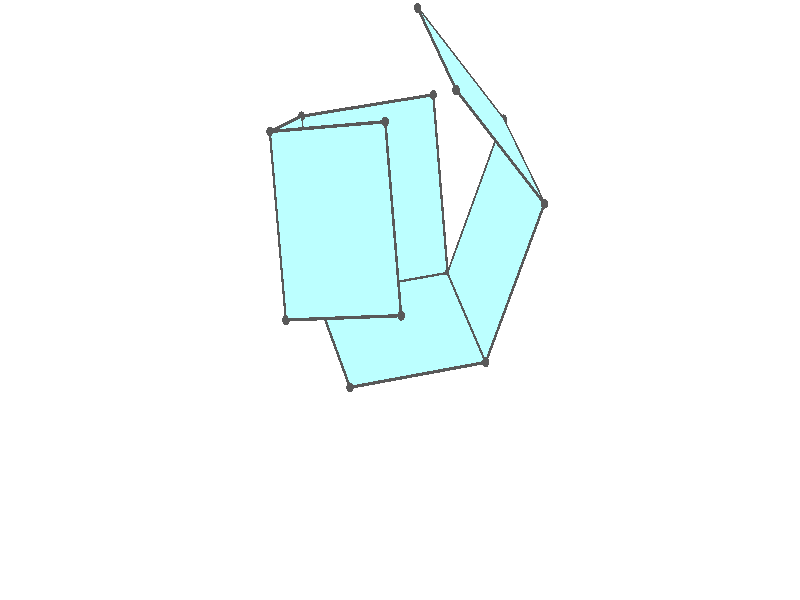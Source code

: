 #version 3.7;
global_settings{assumed_gamma 1.0}
camera{perspective location <18.750000000000000000000000, 10.825317547305481014063844, 12.499999999999996447286321> right <0.133333333333333331482962, -0.230940107675850353485814, -0.000000000000000000000000> up <-0.064951905283832905846353, -0.037499999999999998612221, 0.129903810567665811692706> direction <0.750000000000000111022302, 0.433012701892219298294151, 0.499999999999999944488849> sky <-0.433012701892219298294151, -0.249999999999999944488849, 0.866025403784438707610605> look_at <18.000000000000000000000000, 10.392304845413262270881205, 11.999999999999996447286321>}
light_source{<18.750000000000000000000000, 10.825317547305481014063844, 12.499999999999996447286321> rgb<1.0,1.0,1.0>}
background{rgb<1,1,1>}
union{union{object{union{sphere{<0.000000000000000049995996, 0.816496580927725923437777, -0.209657071623653101788420>,0.029999999999999998889777}sphere{<-0.816496580927725923437777, 0.000000000000000099991992, -0.209657071623653101788420>,0.029999999999999998889777}sphere{<-0.000000000000000149987989, -0.816496580927725923437777, -0.209657071623653101788420>,0.029999999999999998889777}sphere{<0.816496580927725923437777, -0.000000000000000199983985, -0.209657071623653101788420>,0.029999999999999998889777}} pigment{rgb<0.1,0.1,0.1>}}object{union{cylinder{<0.000000000000000049995996, 0.816496580927725923437777, -0.209657071623653101788420>,<-0.816496580927725923437777, 0.000000000000000099991992, -0.209657071623653101788420>,0.010000000000000000208167}cylinder{<-0.816496580927725923437777, 0.000000000000000099991992, -0.209657071623653101788420>,<-0.000000000000000149987989, -0.816496580927725923437777, -0.209657071623653101788420>,0.010000000000000000208167}cylinder{<-0.000000000000000149987989, -0.816496580927725923437777, -0.209657071623653101788420>,<0.816496580927725923437777, -0.000000000000000199983985, -0.209657071623653101788420>,0.010000000000000000208167}cylinder{<0.816496580927725923437777, -0.000000000000000199983985, -0.209657071623653101788420>,<0.000000000000000049995996, 0.816496580927725923437777, -0.209657071623653101788420>,0.010000000000000000208167}} pigment{rgb<0.1,0.1,0.1>}}object{polygon{4.000000000000000000000000,<0.000000000000000049995996, 0.816496580927725923437777, -0.209657071623653101788420>,<-0.816496580927725923437777, 0.000000000000000099991992, -0.209657071623653101788420>,<-0.000000000000000149987989, -0.816496580927725923437777, -0.209657071623653101788420>,<0.816496580927725923437777, -0.000000000000000199983985, -0.209657071623653101788420>} pigment{rgbft<0.5,1.0,1.0,0.1,0.1>}}}union{object{union{sphere{<0.000000000000000222044605, 0.816496580927726034460079, -0.209657071623653157299572>,0.029999999999999998889777}sphere{<-0.816496580927726145482382, 0.000000000000000111022302, -0.209657071623653046277269>,0.029999999999999998889777}sphere{<-1.156735033659508582459807, 0.340238452731782770044333, 0.840013792932803315949286>,0.029999999999999998889777}sphere{<-0.340238452731782325955123, 1.156735033659508804504412, 0.840013792932803315949286>,0.029999999999999998889777}} pigment{rgb<0.1,0.1,0.1>}}object{union{cylinder{<0.000000000000000222044605, 0.816496580927726034460079, -0.209657071623653157299572>,<-0.816496580927726145482382, 0.000000000000000111022302, -0.209657071623653046277269>,0.010000000000000000208167}cylinder{<-0.816496580927726145482382, 0.000000000000000111022302, -0.209657071623653046277269>,<-1.156735033659508582459807, 0.340238452731782770044333, 0.840013792932803315949286>,0.010000000000000000208167}cylinder{<-1.156735033659508582459807, 0.340238452731782770044333, 0.840013792932803315949286>,<-0.340238452731782325955123, 1.156735033659508804504412, 0.840013792932803315949286>,0.010000000000000000208167}cylinder{<-0.340238452731782325955123, 1.156735033659508804504412, 0.840013792932803315949286>,<0.000000000000000222044605, 0.816496580927726034460079, -0.209657071623653157299572>,0.010000000000000000208167}} pigment{rgb<0.1,0.1,0.1>}}object{polygon{4.000000000000000000000000,<0.000000000000000222044605, 0.816496580927726034460079, -0.209657071623653157299572>,<-0.816496580927726145482382, 0.000000000000000111022302, -0.209657071623653046277269>,<-1.156735033659508582459807, 0.340238452731782770044333, 0.840013792932803315949286>,<-0.340238452731782325955123, 1.156735033659508804504412, 0.840013792932803315949286>} pigment{rgbft<0.5,1.0,1.0,0.1,0.1>}}}union{object{union{sphere{<0.192699795138907725711164, 0.623796785788818253237764, 1.714820618035562738157296>,0.029999999999999998889777}sphere{<-0.623796785788818253237764, -0.192699795138907503666559, 1.714820618035562738157296>,0.029999999999999998889777}sphere{<-1.156735033659508138370597, 0.340238452731782825555484, 0.840013792932803093904681>,0.029999999999999998889777}sphere{<-0.340238452731782381466275, 1.156735033659508582459807, 0.840013792932803093904681>,0.029999999999999998889777}} pigment{rgb<0.1,0.1,0.1>}}object{union{cylinder{<0.192699795138907725711164, 0.623796785788818253237764, 1.714820618035562738157296>,<-0.623796785788818253237764, -0.192699795138907503666559, 1.714820618035562738157296>,0.010000000000000000208167}cylinder{<-0.623796785788818253237764, -0.192699795138907503666559, 1.714820618035562738157296>,<-1.156735033659508138370597, 0.340238452731782825555484, 0.840013792932803093904681>,0.010000000000000000208167}cylinder{<-1.156735033659508138370597, 0.340238452731782825555484, 0.840013792932803093904681>,<-0.340238452731782381466275, 1.156735033659508582459807, 0.840013792932803093904681>,0.010000000000000000208167}cylinder{<-0.340238452731782381466275, 1.156735033659508582459807, 0.840013792932803093904681>,<0.192699795138907725711164, 0.623796785788818253237764, 1.714820618035562738157296>,0.010000000000000000208167}} pigment{rgb<0.1,0.1,0.1>}}object{polygon{4.000000000000000000000000,<0.192699795138907725711164, 0.623796785788818253237764, 1.714820618035562738157296>,<-0.623796785788818253237764, -0.192699795138907503666559, 1.714820618035562738157296>,<-1.156735033659508138370597, 0.340238452731782825555484, 0.840013792932803093904681>,<-0.340238452731782381466275, 1.156735033659508582459807, 0.840013792932803093904681>} pigment{rgbft<0.5,1.0,1.0,0.1,0.1>}}}union{object{union{sphere{<-1.156735033659508804504412, -0.340238452731782214932821, 0.840013792932803093904681>,0.029999999999999998889777}sphere{<-0.816496580927726145482382, 0.000000000000000222044605, -0.209657071623653046277269>,0.029999999999999998889777}sphere{<-0.000000000000000111022302, -0.816496580927726145482382, -0.209657071623653046277269>,0.029999999999999998889777}sphere{<-0.340238452731782770044333, -1.156735033659508804504412, 0.840013792932803315949286>,0.029999999999999998889777}} pigment{rgb<0.1,0.1,0.1>}}object{union{cylinder{<-1.156735033659508804504412, -0.340238452731782214932821, 0.840013792932803093904681>,<-0.816496580927726145482382, 0.000000000000000222044605, -0.209657071623653046277269>,0.010000000000000000208167}cylinder{<-0.816496580927726145482382, 0.000000000000000222044605, -0.209657071623653046277269>,<-0.000000000000000111022302, -0.816496580927726145482382, -0.209657071623653046277269>,0.010000000000000000208167}cylinder{<-0.000000000000000111022302, -0.816496580927726145482382, -0.209657071623653046277269>,<-0.340238452731782770044333, -1.156735033659508804504412, 0.840013792932803315949286>,0.010000000000000000208167}cylinder{<-0.340238452731782770044333, -1.156735033659508804504412, 0.840013792932803315949286>,<-1.156735033659508804504412, -0.340238452731782214932821, 0.840013792932803093904681>,0.010000000000000000208167}} pigment{rgb<0.1,0.1,0.1>}}object{polygon{4.000000000000000000000000,<-1.156735033659508804504412, -0.340238452731782214932821, 0.840013792932803093904681>,<-0.816496580927726145482382, 0.000000000000000222044605, -0.209657071623653046277269>,<-0.000000000000000111022302, -0.816496580927726145482382, -0.209657071623653046277269>,<-0.340238452731782770044333, -1.156735033659508804504412, 0.840013792932803315949286>} pigment{rgbft<0.5,1.0,1.0,0.1,0.1>}}}union{object{union{sphere{<0.674717414399208292863364, -0.822256071992082837596172, 1.277417205484183249097896>,0.029999999999999998889777}sphere{<1.014955867130990840863092, -0.482017619260300511641049, 0.227746340927726970138067>,0.029999999999999998889777}sphere{<0.000000000000000000000000, -0.816496580927726145482382, -0.209657071623652990766118>,0.029999999999999998889777}sphere{<-0.340238452731782770044333, -1.156735033659508804504412, 0.840013792932803315949286>,0.029999999999999998889777}} pigment{rgb<0.1,0.1,0.1>}}object{union{cylinder{<0.674717414399208292863364, -0.822256071992082837596172, 1.277417205484183249097896>,<1.014955867130990840863092, -0.482017619260300511641049, 0.227746340927726970138067>,0.010000000000000000208167}cylinder{<1.014955867130990840863092, -0.482017619260300511641049, 0.227746340927726970138067>,<0.000000000000000000000000, -0.816496580927726145482382, -0.209657071623652990766118>,0.010000000000000000208167}cylinder{<0.000000000000000000000000, -0.816496580927726145482382, -0.209657071623652990766118>,<-0.340238452731782770044333, -1.156735033659508804504412, 0.840013792932803315949286>,0.010000000000000000208167}cylinder{<-0.340238452731782770044333, -1.156735033659508804504412, 0.840013792932803315949286>,<0.674717414399208292863364, -0.822256071992082837596172, 1.277417205484183249097896>,0.010000000000000000208167}} pigment{rgb<0.1,0.1,0.1>}}object{polygon{4.000000000000000000000000,<0.674717414399208292863364, -0.822256071992082837596172, 1.277417205484183249097896>,<1.014955867130990840863092, -0.482017619260300511641049, 0.227746340927726970138067>,<0.000000000000000000000000, -0.816496580927726145482382, -0.209657071623652990766118>,<-0.340238452731782770044333, -1.156735033659508804504412, 0.840013792932803315949286>} pigment{rgbft<0.5,1.0,1.0,0.1,0.1>}}}union{object{union{sphere{<0.674717414399208403885666, -0.822256071992083281685382, 1.277417205484183249097896>,0.029999999999999998889777}sphere{<1.014955867130991062907697, -0.482017619260300567152200, 0.227746340927726831360189>,0.029999999999999998889777}sphere{<1.044334264470346163022896, 0.613237273820435802029749, 0.592282981453490897649772>,0.029999999999999998889777}sphere{<0.704095811738563615023168, 0.272998821088653420563475, 1.641953846009947870498991>,0.029999999999999998889777}} pigment{rgb<0.1,0.1,0.1>}}object{union{cylinder{<0.674717414399208403885666, -0.822256071992083281685382, 1.277417205484183249097896>,<1.014955867130991062907697, -0.482017619260300567152200, 0.227746340927726831360189>,0.010000000000000000208167}cylinder{<1.014955867130991062907697, -0.482017619260300567152200, 0.227746340927726831360189>,<1.044334264470346163022896, 0.613237273820435802029749, 0.592282981453490897649772>,0.010000000000000000208167}cylinder{<1.044334264470346163022896, 0.613237273820435802029749, 0.592282981453490897649772>,<0.704095811738563615023168, 0.272998821088653420563475, 1.641953846009947870498991>,0.010000000000000000208167}cylinder{<0.704095811738563615023168, 0.272998821088653420563475, 1.641953846009947870498991>,<0.674717414399208403885666, -0.822256071992083281685382, 1.277417205484183249097896>,0.010000000000000000208167}} pigment{rgb<0.1,0.1,0.1>}}object{polygon{4.000000000000000000000000,<0.674717414399208403885666, -0.822256071992083281685382, 1.277417205484183249097896>,<1.014955867130991062907697, -0.482017619260300567152200, 0.227746340927726831360189>,<1.044334264470346163022896, 0.613237273820435802029749, 0.592282981453490897649772>,<0.704095811738563615023168, 0.272998821088653420563475, 1.641953846009947870498991>} pigment{rgbft<0.5,1.0,1.0,0.1,0.1>}}}}
